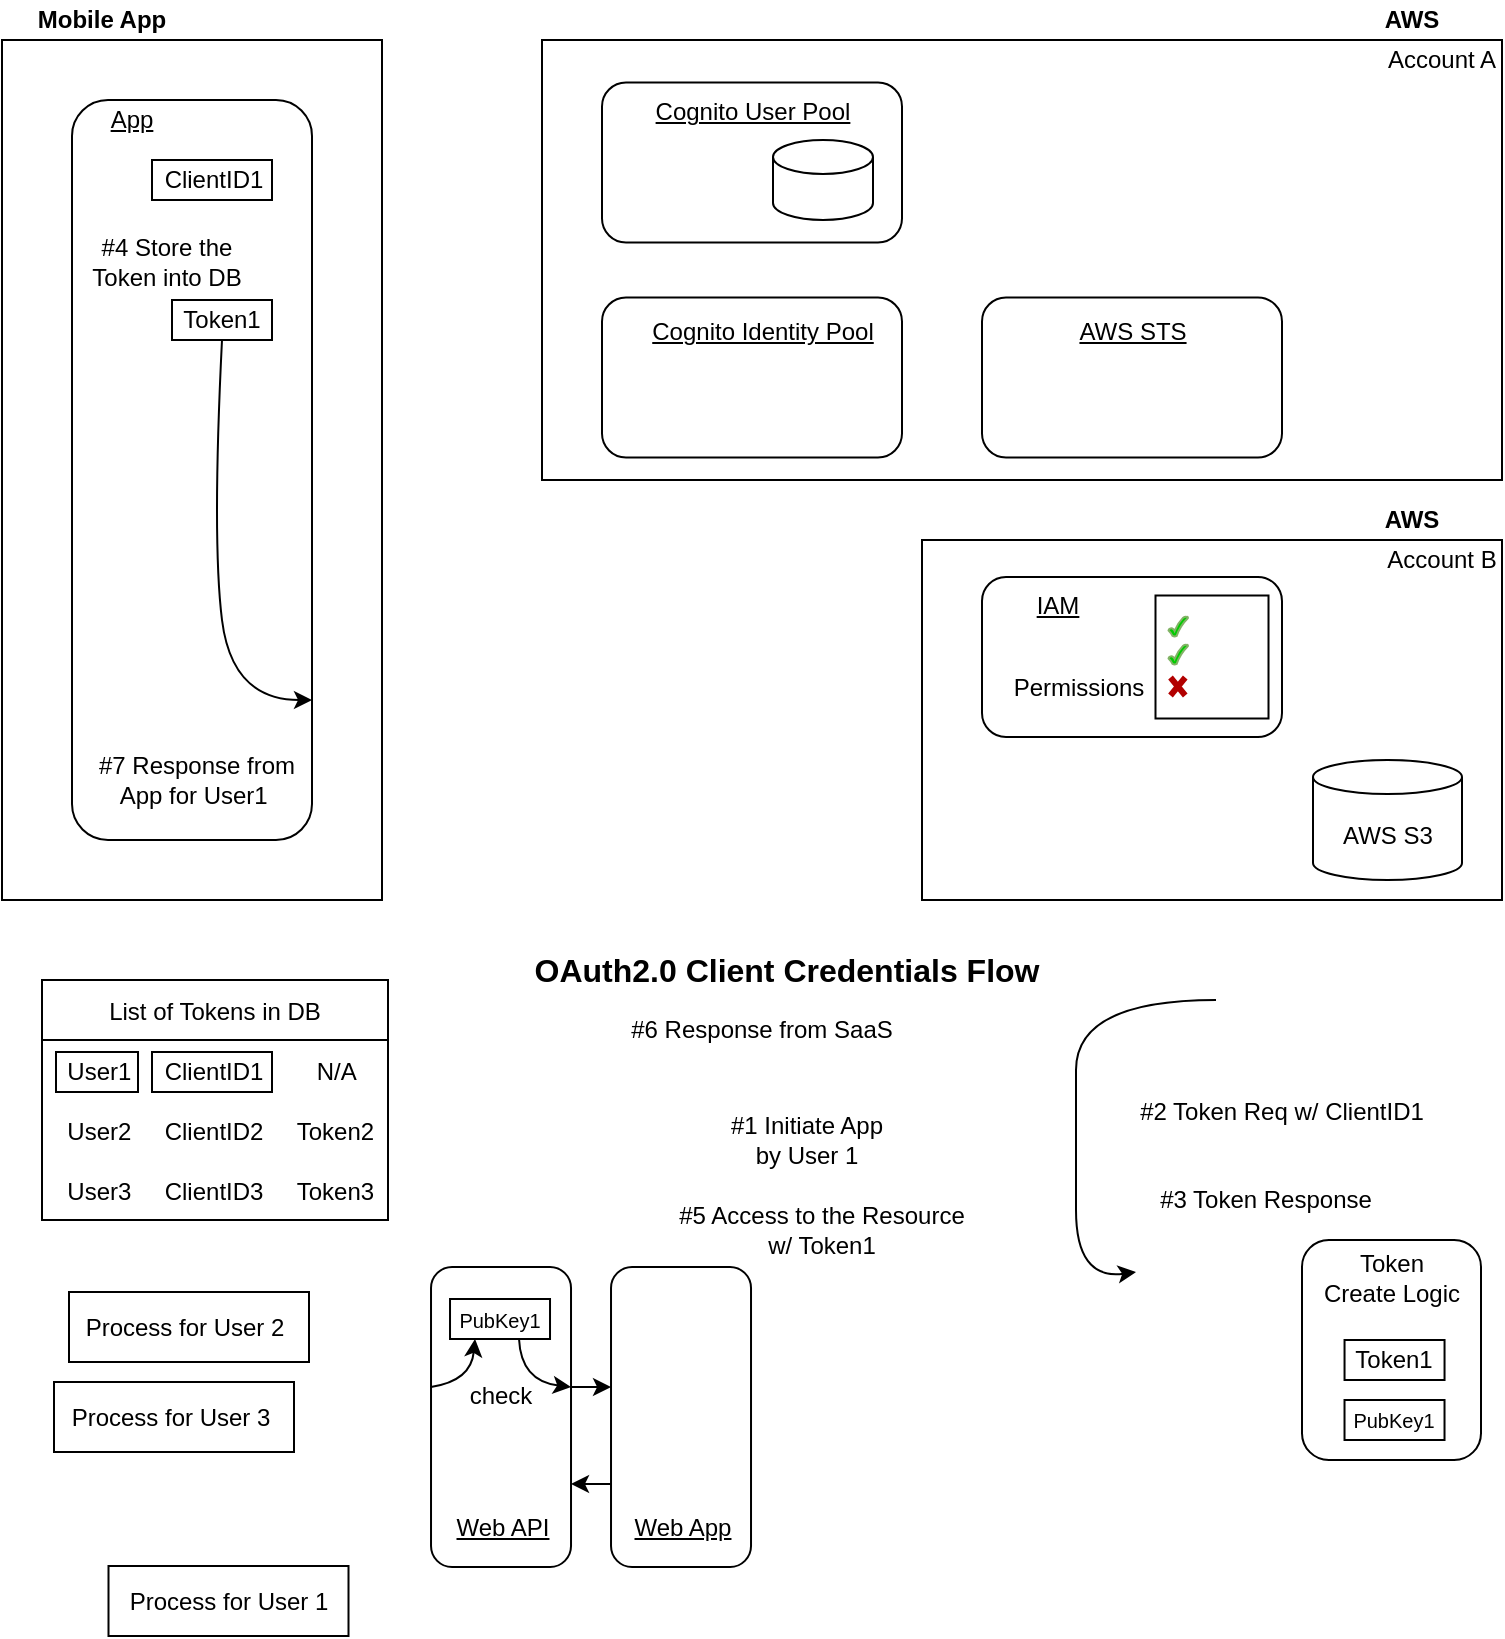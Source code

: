 <mxfile version="20.4.1" type="github">
  <diagram id="--nqma7Hxtt_wLqLNTel" name="Page-1">
    <mxGraphModel dx="1422" dy="773" grid="1" gridSize="10" guides="1" tooltips="1" connect="1" arrows="1" fold="1" page="1" pageScale="1" pageWidth="827" pageHeight="1169" math="0" shadow="0">
      <root>
        <mxCell id="0" />
        <mxCell id="1" parent="0" />
        <mxCell id="2p3ya99PdbGUZq53EWPI-1" value="" style="rounded=0;whiteSpace=wrap;html=1;" parent="1" vertex="1">
          <mxGeometry x="50" y="150" width="190" height="430" as="geometry" />
        </mxCell>
        <mxCell id="2p3ya99PdbGUZq53EWPI-2" value="" style="rounded=1;whiteSpace=wrap;html=1;" parent="1" vertex="1">
          <mxGeometry x="85" y="180" width="120" height="370" as="geometry" />
        </mxCell>
        <mxCell id="2p3ya99PdbGUZq53EWPI-3" value="App" style="text;html=1;strokeColor=none;fillColor=none;align=center;verticalAlign=middle;whiteSpace=wrap;rounded=0;fontStyle=4" parent="1" vertex="1">
          <mxGeometry x="95" y="180" width="40" height="20" as="geometry" />
        </mxCell>
        <mxCell id="2p3ya99PdbGUZq53EWPI-5" value="List of Tokens in DB" style="swimlane;fontStyle=0;childLayout=stackLayout;horizontal=1;startSize=30;horizontalStack=0;resizeParent=1;resizeParentMax=0;resizeLast=0;collapsible=1;marginBottom=0;" parent="1" vertex="1">
          <mxGeometry x="70" y="620" width="173" height="120" as="geometry" />
        </mxCell>
        <mxCell id="2p3ya99PdbGUZq53EWPI-6" value="  User1     ClientID1        N/A" style="text;strokeColor=none;fillColor=none;align=left;verticalAlign=middle;spacingLeft=4;spacingRight=4;overflow=hidden;points=[[0,0.5],[1,0.5]];portConstraint=eastwest;rotatable=0;" parent="2p3ya99PdbGUZq53EWPI-5" vertex="1">
          <mxGeometry y="30" width="173" height="30" as="geometry" />
        </mxCell>
        <mxCell id="2p3ya99PdbGUZq53EWPI-7" value="  User2     ClientID2     Token2" style="text;strokeColor=none;fillColor=none;align=left;verticalAlign=middle;spacingLeft=4;spacingRight=4;overflow=hidden;points=[[0,0.5],[1,0.5]];portConstraint=eastwest;rotatable=0;" parent="2p3ya99PdbGUZq53EWPI-5" vertex="1">
          <mxGeometry y="60" width="173" height="30" as="geometry" />
        </mxCell>
        <mxCell id="2p3ya99PdbGUZq53EWPI-8" value="  User3     ClientID3     Token3" style="text;strokeColor=none;fillColor=none;align=left;verticalAlign=middle;spacingLeft=4;spacingRight=4;overflow=hidden;points=[[0,0.5],[1,0.5]];portConstraint=eastwest;rotatable=0;" parent="2p3ya99PdbGUZq53EWPI-5" vertex="1">
          <mxGeometry y="90" width="173" height="30" as="geometry" />
        </mxCell>
        <mxCell id="2p3ya99PdbGUZq53EWPI-9" style="edgeStyle=orthogonalEdgeStyle;rounded=0;orthogonalLoop=1;jettySize=auto;html=1;exitX=1;exitY=0.5;exitDx=0;exitDy=0;" parent="2p3ya99PdbGUZq53EWPI-5" source="2p3ya99PdbGUZq53EWPI-6" target="2p3ya99PdbGUZq53EWPI-6" edge="1">
          <mxGeometry relative="1" as="geometry" />
        </mxCell>
        <mxCell id="2p3ya99PdbGUZq53EWPI-14" value="Mobile App" style="text;html=1;strokeColor=none;fillColor=none;align=center;verticalAlign=middle;whiteSpace=wrap;rounded=0;fontStyle=1" parent="1" vertex="1">
          <mxGeometry x="50" y="130" width="100" height="20" as="geometry" />
        </mxCell>
        <mxCell id="2p3ya99PdbGUZq53EWPI-17" value="" style="rounded=0;whiteSpace=wrap;html=1;" parent="1" vertex="1">
          <mxGeometry x="320" y="150" width="480" height="220" as="geometry" />
        </mxCell>
        <mxCell id="2p3ya99PdbGUZq53EWPI-18" value="AWS" style="text;html=1;strokeColor=none;fillColor=none;align=center;verticalAlign=middle;whiteSpace=wrap;rounded=0;fontStyle=1" parent="1" vertex="1">
          <mxGeometry x="710" y="130" width="90" height="20" as="geometry" />
        </mxCell>
        <mxCell id="2p3ya99PdbGUZq53EWPI-19" value="" style="rounded=1;whiteSpace=wrap;html=1;" parent="1" vertex="1">
          <mxGeometry x="350" y="278.75" width="150" height="80" as="geometry" />
        </mxCell>
        <mxCell id="2p3ya99PdbGUZq53EWPI-23" value="Cognito Identity Pool" style="text;html=1;strokeColor=none;fillColor=none;align=center;verticalAlign=middle;whiteSpace=wrap;rounded=0;fontStyle=4" parent="1" vertex="1">
          <mxGeometry x="369.5" y="288.75" width="121" height="15" as="geometry" />
        </mxCell>
        <mxCell id="2p3ya99PdbGUZq53EWPI-27" value="#3 Token Response" style="text;html=1;strokeColor=none;fillColor=none;align=center;verticalAlign=middle;whiteSpace=wrap;rounded=0;" parent="1" vertex="1">
          <mxGeometry x="602.26" y="720" width="160" height="20" as="geometry" />
        </mxCell>
        <mxCell id="2p3ya99PdbGUZq53EWPI-25" value="#2 Token Req w/ ClientID1" style="text;html=1;strokeColor=none;fillColor=none;align=center;verticalAlign=middle;whiteSpace=wrap;rounded=0;" parent="1" vertex="1">
          <mxGeometry x="610" y="676" width="160" height="20" as="geometry" />
        </mxCell>
        <mxCell id="2p3ya99PdbGUZq53EWPI-33" value="" style="rounded=0;whiteSpace=wrap;html=1;" parent="1" vertex="1">
          <mxGeometry x="510" y="400" width="290" height="180" as="geometry" />
        </mxCell>
        <mxCell id="2p3ya99PdbGUZq53EWPI-34" value="AWS" style="text;html=1;strokeColor=none;fillColor=none;align=center;verticalAlign=middle;whiteSpace=wrap;rounded=0;fontStyle=1" parent="1" vertex="1">
          <mxGeometry x="710" y="380" width="90" height="20" as="geometry" />
        </mxCell>
        <mxCell id="2p3ya99PdbGUZq53EWPI-36" value="#4 Store the Token into DB" style="text;html=1;strokeColor=none;fillColor=none;align=center;verticalAlign=middle;whiteSpace=wrap;rounded=0;" parent="1" vertex="1">
          <mxGeometry x="85" y="242.5" width="95" height="37.5" as="geometry" />
        </mxCell>
        <mxCell id="2p3ya99PdbGUZq53EWPI-37" value="#5 Access to the Resource&lt;br&gt;w/ Token1" style="text;html=1;strokeColor=none;fillColor=none;align=center;verticalAlign=middle;whiteSpace=wrap;rounded=0;" parent="1" vertex="1">
          <mxGeometry x="380" y="730" width="160" height="30" as="geometry" />
        </mxCell>
        <mxCell id="2p3ya99PdbGUZq53EWPI-40" value="" style="rounded=0;whiteSpace=wrap;html=1;" parent="1" vertex="1">
          <mxGeometry x="135" y="280" width="50" height="20" as="geometry" />
        </mxCell>
        <mxCell id="2p3ya99PdbGUZq53EWPI-41" value="Token1" style="text;html=1;strokeColor=none;fillColor=none;align=center;verticalAlign=middle;whiteSpace=wrap;rounded=0;" parent="1" vertex="1">
          <mxGeometry x="135" y="280" width="50" height="20" as="geometry" />
        </mxCell>
        <mxCell id="2p3ya99PdbGUZq53EWPI-42" value="Account A" style="text;html=1;strokeColor=none;fillColor=none;align=center;verticalAlign=middle;whiteSpace=wrap;rounded=0;" parent="1" vertex="1">
          <mxGeometry x="740" y="150" width="60" height="20" as="geometry" />
        </mxCell>
        <mxCell id="2p3ya99PdbGUZq53EWPI-45" value="" style="rounded=0;whiteSpace=wrap;html=1;fillColor=none;strokeColor=#000000;" parent="1" vertex="1">
          <mxGeometry x="125" y="656" width="60" height="20" as="geometry" />
        </mxCell>
        <mxCell id="2p3ya99PdbGUZq53EWPI-50" value="" style="rounded=0;whiteSpace=wrap;html=1;" parent="1" vertex="1">
          <mxGeometry x="125" y="210" width="60" height="20" as="geometry" />
        </mxCell>
        <mxCell id="2p3ya99PdbGUZq53EWPI-51" value="ClientID1" style="text;html=1;strokeColor=none;fillColor=none;align=center;verticalAlign=middle;whiteSpace=wrap;rounded=0;" parent="1" vertex="1">
          <mxGeometry x="126" y="210" width="60" height="20" as="geometry" />
        </mxCell>
        <mxCell id="2p3ya99PdbGUZq53EWPI-55" value="#6 Response from SaaS" style="text;html=1;strokeColor=none;fillColor=none;align=center;verticalAlign=middle;whiteSpace=wrap;rounded=0;" parent="1" vertex="1">
          <mxGeometry x="350" y="630" width="160" height="30" as="geometry" />
        </mxCell>
        <mxCell id="2p3ya99PdbGUZq53EWPI-70" value="" style="curved=1;endArrow=classic;html=1;rounded=0;exitX=0.5;exitY=1;exitDx=0;exitDy=0;" parent="1" source="2p3ya99PdbGUZq53EWPI-41" edge="1">
          <mxGeometry width="50" height="50" relative="1" as="geometry">
            <mxPoint x="94.998" y="470.5" as="sourcePoint" />
            <mxPoint x="205" y="480" as="targetPoint" />
            <Array as="points">
              <mxPoint x="155" y="400" />
              <mxPoint x="165" y="480" />
            </Array>
          </mxGeometry>
        </mxCell>
        <mxCell id="2p3ya99PdbGUZq53EWPI-73" value="" style="rounded=1;whiteSpace=wrap;html=1;" parent="1" vertex="1">
          <mxGeometry x="264.51" y="763.5" width="70" height="150" as="geometry" />
        </mxCell>
        <mxCell id="2p3ya99PdbGUZq53EWPI-74" value="Web API" style="text;html=1;strokeColor=none;fillColor=none;align=center;verticalAlign=middle;whiteSpace=wrap;rounded=0;fontStyle=4" parent="1" vertex="1">
          <mxGeometry x="264.51" y="883.5" width="70.99" height="20" as="geometry" />
        </mxCell>
        <mxCell id="2p3ya99PdbGUZq53EWPI-78" style="edgeStyle=orthogonalEdgeStyle;rounded=0;orthogonalLoop=1;jettySize=auto;html=1;exitX=0;exitY=0.75;exitDx=0;exitDy=0;entryX=1;entryY=0.75;entryDx=0;entryDy=0;endArrow=classic;endFill=1;" parent="1" edge="1">
          <mxGeometry relative="1" as="geometry">
            <mxPoint x="354.51" y="872" as="sourcePoint" />
            <mxPoint x="334.51" y="872" as="targetPoint" />
          </mxGeometry>
        </mxCell>
        <mxCell id="2p3ya99PdbGUZq53EWPI-75" value="" style="rounded=1;whiteSpace=wrap;html=1;" parent="1" vertex="1">
          <mxGeometry x="354.51" y="763.5" width="70" height="150" as="geometry" />
        </mxCell>
        <mxCell id="2p3ya99PdbGUZq53EWPI-76" value="Web App" style="text;html=1;strokeColor=none;fillColor=none;align=center;verticalAlign=middle;whiteSpace=wrap;rounded=0;fontStyle=4" parent="1" vertex="1">
          <mxGeometry x="354.51" y="883.5" width="70.99" height="20" as="geometry" />
        </mxCell>
        <mxCell id="2p3ya99PdbGUZq53EWPI-79" value="" style="rounded=1;whiteSpace=wrap;html=1;" parent="1" vertex="1">
          <mxGeometry x="700" y="750" width="89.5" height="110" as="geometry" />
        </mxCell>
        <mxCell id="2p3ya99PdbGUZq53EWPI-80" value="Token&lt;br&gt;Create Logic" style="text;html=1;strokeColor=none;fillColor=none;align=center;verticalAlign=middle;whiteSpace=wrap;rounded=0;" parent="1" vertex="1">
          <mxGeometry x="701.5" y="751" width="85.99" height="35" as="geometry" />
        </mxCell>
        <mxCell id="2p3ya99PdbGUZq53EWPI-38" value="" style="rounded=0;whiteSpace=wrap;html=1;" parent="1" vertex="1">
          <mxGeometry x="721.27" y="800" width="50" height="20" as="geometry" />
        </mxCell>
        <mxCell id="2p3ya99PdbGUZq53EWPI-39" value="Token1" style="text;html=1;strokeColor=none;fillColor=none;align=center;verticalAlign=middle;whiteSpace=wrap;rounded=0;" parent="1" vertex="1">
          <mxGeometry x="721.27" y="800" width="50" height="20" as="geometry" />
        </mxCell>
        <mxCell id="2p3ya99PdbGUZq53EWPI-88" value="" style="rounded=0;whiteSpace=wrap;html=1;" parent="1" vertex="1">
          <mxGeometry x="103.25" y="913" width="120" height="35" as="geometry" />
        </mxCell>
        <mxCell id="2p3ya99PdbGUZq53EWPI-89" value="Process for User 1" style="text;html=1;strokeColor=none;fillColor=none;align=center;verticalAlign=middle;whiteSpace=wrap;rounded=0;" parent="1" vertex="1">
          <mxGeometry x="109.75" y="920.5" width="107" height="20" as="geometry" />
        </mxCell>
        <mxCell id="2p3ya99PdbGUZq53EWPI-90" value="" style="rounded=0;whiteSpace=wrap;html=1;" parent="1" vertex="1">
          <mxGeometry x="76" y="821" width="120" height="35" as="geometry" />
        </mxCell>
        <mxCell id="2p3ya99PdbGUZq53EWPI-91" value="Process for User 3" style="text;html=1;strokeColor=none;fillColor=none;align=center;verticalAlign=middle;whiteSpace=wrap;rounded=0;" parent="1" vertex="1">
          <mxGeometry x="80.5" y="828.5" width="107" height="20" as="geometry" />
        </mxCell>
        <mxCell id="2p3ya99PdbGUZq53EWPI-92" value="" style="rounded=0;whiteSpace=wrap;html=1;" parent="1" vertex="1">
          <mxGeometry x="83.5" y="776" width="120" height="35" as="geometry" />
        </mxCell>
        <mxCell id="2p3ya99PdbGUZq53EWPI-93" value="Process for User 2" style="text;html=1;strokeColor=none;fillColor=none;align=center;verticalAlign=middle;whiteSpace=wrap;rounded=0;" parent="1" vertex="1">
          <mxGeometry x="88" y="783.5" width="107" height="20" as="geometry" />
        </mxCell>
        <mxCell id="2p3ya99PdbGUZq53EWPI-96" value="#1 Initiate App &lt;br&gt;by User 1" style="text;html=1;strokeColor=none;fillColor=none;align=center;verticalAlign=middle;whiteSpace=wrap;rounded=0;" parent="1" vertex="1">
          <mxGeometry x="400" y="680" width="105" height="40" as="geometry" />
        </mxCell>
        <mxCell id="2p3ya99PdbGUZq53EWPI-97" value="#7 Response from App for User1&amp;nbsp;" style="text;html=1;strokeColor=none;fillColor=none;align=center;verticalAlign=middle;whiteSpace=wrap;rounded=0;" parent="1" vertex="1">
          <mxGeometry x="95" y="500" width="105" height="40" as="geometry" />
        </mxCell>
        <mxCell id="2p3ya99PdbGUZq53EWPI-100" value="" style="rounded=0;whiteSpace=wrap;html=1;fillColor=none;strokeColor=#000000;" parent="1" vertex="1">
          <mxGeometry x="77" y="656" width="41" height="20" as="geometry" />
        </mxCell>
        <mxCell id="2p3ya99PdbGUZq53EWPI-104" value="&lt;font style=&quot;font-size: 16px;&quot;&gt;OAuth2.0 Client Credentials Flow&lt;/font&gt;" style="text;html=1;strokeColor=none;fillColor=none;align=center;verticalAlign=middle;whiteSpace=wrap;rounded=0;fontStyle=1;strokeWidth=1;" parent="1" vertex="1">
          <mxGeometry x="280" y="600" width="324.5" height="30" as="geometry" />
        </mxCell>
        <mxCell id="rZW8x_b_ALL_j7njvFHM-3" value="" style="rounded=0;whiteSpace=wrap;html=1;" parent="1" vertex="1">
          <mxGeometry x="721.26" y="830" width="50" height="20" as="geometry" />
        </mxCell>
        <mxCell id="rZW8x_b_ALL_j7njvFHM-4" value="&lt;font style=&quot;font-size: 10px;&quot;&gt;PubKey1&lt;/font&gt;" style="text;html=1;strokeColor=none;fillColor=none;align=center;verticalAlign=middle;whiteSpace=wrap;rounded=0;" parent="1" vertex="1">
          <mxGeometry x="721.26" y="830" width="50" height="20" as="geometry" />
        </mxCell>
        <mxCell id="rZW8x_b_ALL_j7njvFHM-5" value="" style="rounded=0;whiteSpace=wrap;html=1;" parent="1" vertex="1">
          <mxGeometry x="274.01" y="779.5" width="50" height="20" as="geometry" />
        </mxCell>
        <mxCell id="rZW8x_b_ALL_j7njvFHM-6" value="&lt;font style=&quot;font-size: 10px;&quot;&gt;PubKey1&lt;/font&gt;" style="text;html=1;strokeColor=none;fillColor=none;align=center;verticalAlign=middle;whiteSpace=wrap;rounded=0;" parent="1" vertex="1">
          <mxGeometry x="274.01" y="779.5" width="50" height="20" as="geometry" />
        </mxCell>
        <mxCell id="rZW8x_b_ALL_j7njvFHM-7" value="" style="curved=1;endArrow=classic;html=1;rounded=0;" parent="1" edge="1">
          <mxGeometry width="50" height="50" relative="1" as="geometry">
            <mxPoint x="657" y="630" as="sourcePoint" />
            <mxPoint x="617" y="766" as="targetPoint" />
            <Array as="points">
              <mxPoint x="587" y="630" />
              <mxPoint x="587" y="700" />
              <mxPoint x="587" y="770" />
            </Array>
          </mxGeometry>
        </mxCell>
        <mxCell id="rZW8x_b_ALL_j7njvFHM-10" value="" style="curved=1;endArrow=classic;html=1;rounded=0;entryX=0.25;entryY=1;entryDx=0;entryDy=0;" parent="1" target="rZW8x_b_ALL_j7njvFHM-6" edge="1">
          <mxGeometry width="50" height="50" relative="1" as="geometry">
            <mxPoint x="264.51" y="823.5" as="sourcePoint" />
            <mxPoint x="294.51" y="832.5" as="targetPoint" />
            <Array as="points">
              <mxPoint x="284.51" y="820.5" />
            </Array>
          </mxGeometry>
        </mxCell>
        <mxCell id="rZW8x_b_ALL_j7njvFHM-13" value="" style="curved=1;endArrow=classic;html=1;rounded=0;" parent="1" edge="1">
          <mxGeometry width="50" height="50" relative="1" as="geometry">
            <mxPoint x="308.51" y="799.5" as="sourcePoint" />
            <mxPoint x="334.51" y="823.5" as="targetPoint" />
            <Array as="points">
              <mxPoint x="309.51" y="820.5" />
            </Array>
          </mxGeometry>
        </mxCell>
        <mxCell id="rZW8x_b_ALL_j7njvFHM-14" value="check" style="text;html=1;strokeColor=none;fillColor=none;align=center;verticalAlign=middle;whiteSpace=wrap;rounded=0;" parent="1" vertex="1">
          <mxGeometry x="272.76" y="816.5" width="52.5" height="23" as="geometry" />
        </mxCell>
        <mxCell id="faa7Aa8ZswQqLbH2353x-2" value="" style="endArrow=classic;html=1;rounded=0;" parent="1" edge="1">
          <mxGeometry width="50" height="50" relative="1" as="geometry">
            <mxPoint x="334.51" y="823.5" as="sourcePoint" />
            <mxPoint x="354.51" y="823.5" as="targetPoint" />
          </mxGeometry>
        </mxCell>
        <mxCell id="XSkRe8p8Ryk4nutkjoMU-5" value="" style="rounded=1;whiteSpace=wrap;html=1;" vertex="1" parent="1">
          <mxGeometry x="540" y="278.75" width="150" height="80" as="geometry" />
        </mxCell>
        <mxCell id="XSkRe8p8Ryk4nutkjoMU-7" value="AWS STS" style="text;html=1;strokeColor=none;fillColor=none;align=center;verticalAlign=middle;whiteSpace=wrap;rounded=0;fontStyle=4" vertex="1" parent="1">
          <mxGeometry x="554.5" y="288.75" width="121" height="15" as="geometry" />
        </mxCell>
        <mxCell id="XSkRe8p8Ryk4nutkjoMU-8" value="" style="rounded=1;whiteSpace=wrap;html=1;" vertex="1" parent="1">
          <mxGeometry x="540" y="418.5" width="150" height="80" as="geometry" />
        </mxCell>
        <mxCell id="XSkRe8p8Ryk4nutkjoMU-9" value="IAM" style="text;html=1;strokeColor=none;fillColor=none;align=center;verticalAlign=middle;whiteSpace=wrap;rounded=0;fontStyle=4" vertex="1" parent="1">
          <mxGeometry x="544.5" y="425" width="65.5" height="15" as="geometry" />
        </mxCell>
        <mxCell id="XSkRe8p8Ryk4nutkjoMU-10" value="" style="rounded=1;whiteSpace=wrap;html=1;" vertex="1" parent="1">
          <mxGeometry x="350" y="171.25" width="150" height="80" as="geometry" />
        </mxCell>
        <mxCell id="XSkRe8p8Ryk4nutkjoMU-11" value="Cognito User Pool" style="text;html=1;strokeColor=none;fillColor=none;align=center;verticalAlign=middle;whiteSpace=wrap;rounded=0;fontStyle=4" vertex="1" parent="1">
          <mxGeometry x="364.5" y="178.75" width="121" height="15" as="geometry" />
        </mxCell>
        <mxCell id="XSkRe8p8Ryk4nutkjoMU-12" value="Account B" style="text;html=1;strokeColor=none;fillColor=none;align=center;verticalAlign=middle;whiteSpace=wrap;rounded=0;" vertex="1" parent="1">
          <mxGeometry x="740" y="400" width="60" height="20" as="geometry" />
        </mxCell>
        <mxCell id="XSkRe8p8Ryk4nutkjoMU-3" value="" style="shape=cylinder3;whiteSpace=wrap;html=1;boundedLbl=1;backgroundOutline=1;size=8.5;" vertex="1" parent="1">
          <mxGeometry x="435.5" y="200" width="50" height="40" as="geometry" />
        </mxCell>
        <mxCell id="XSkRe8p8Ryk4nutkjoMU-13" value="" style="shape=cylinder3;whiteSpace=wrap;html=1;boundedLbl=1;backgroundOutline=1;size=8.5;" vertex="1" parent="1">
          <mxGeometry x="705.5" y="510" width="74.5" height="60" as="geometry" />
        </mxCell>
        <mxCell id="XSkRe8p8Ryk4nutkjoMU-14" value="AWS S3" style="text;html=1;strokeColor=none;fillColor=none;align=center;verticalAlign=middle;whiteSpace=wrap;rounded=0;" vertex="1" parent="1">
          <mxGeometry x="700" y="530" width="85.99" height="35" as="geometry" />
        </mxCell>
        <mxCell id="XSkRe8p8Ryk4nutkjoMU-16" value="Permissions" style="text;html=1;strokeColor=none;fillColor=none;align=center;verticalAlign=middle;whiteSpace=wrap;rounded=0;" vertex="1" parent="1">
          <mxGeometry x="550.25" y="459.25" width="76.5" height="30" as="geometry" />
        </mxCell>
        <mxCell id="XSkRe8p8Ryk4nutkjoMU-22" value="" style="group" vertex="1" connectable="0" parent="1">
          <mxGeometry x="626.75" y="427.75" width="56.5" height="61.5" as="geometry" />
        </mxCell>
        <mxCell id="XSkRe8p8Ryk4nutkjoMU-15" value="" style="rounded=0;whiteSpace=wrap;html=1;" vertex="1" parent="XSkRe8p8Ryk4nutkjoMU-22">
          <mxGeometry width="56.5" height="61.5" as="geometry" />
        </mxCell>
        <mxCell id="XSkRe8p8Ryk4nutkjoMU-17" value="" style="shape=umlDestroy;whiteSpace=wrap;html=1;strokeWidth=3;fillColor=#e51400;strokeColor=#B20000;fontColor=#ffffff;" vertex="1" parent="XSkRe8p8Ryk4nutkjoMU-22">
          <mxGeometry x="7.5" y="41" width="7.38" height="9" as="geometry" />
        </mxCell>
        <mxCell id="XSkRe8p8Ryk4nutkjoMU-19" value="" style="verticalLabelPosition=bottom;verticalAlign=top;html=1;shape=mxgraph.basic.tick;fillColor=#00CC00;strokeColor=#82b366;" vertex="1" parent="XSkRe8p8Ryk4nutkjoMU-22">
          <mxGeometry x="6.5" y="10.5" width="9.75" height="10" as="geometry" />
        </mxCell>
        <mxCell id="XSkRe8p8Ryk4nutkjoMU-21" value="" style="verticalLabelPosition=bottom;verticalAlign=top;html=1;shape=mxgraph.basic.tick;fillColor=#00CC00;strokeColor=#82b366;" vertex="1" parent="XSkRe8p8Ryk4nutkjoMU-22">
          <mxGeometry x="6.5" y="24.5" width="9.75" height="10" as="geometry" />
        </mxCell>
      </root>
    </mxGraphModel>
  </diagram>
</mxfile>
